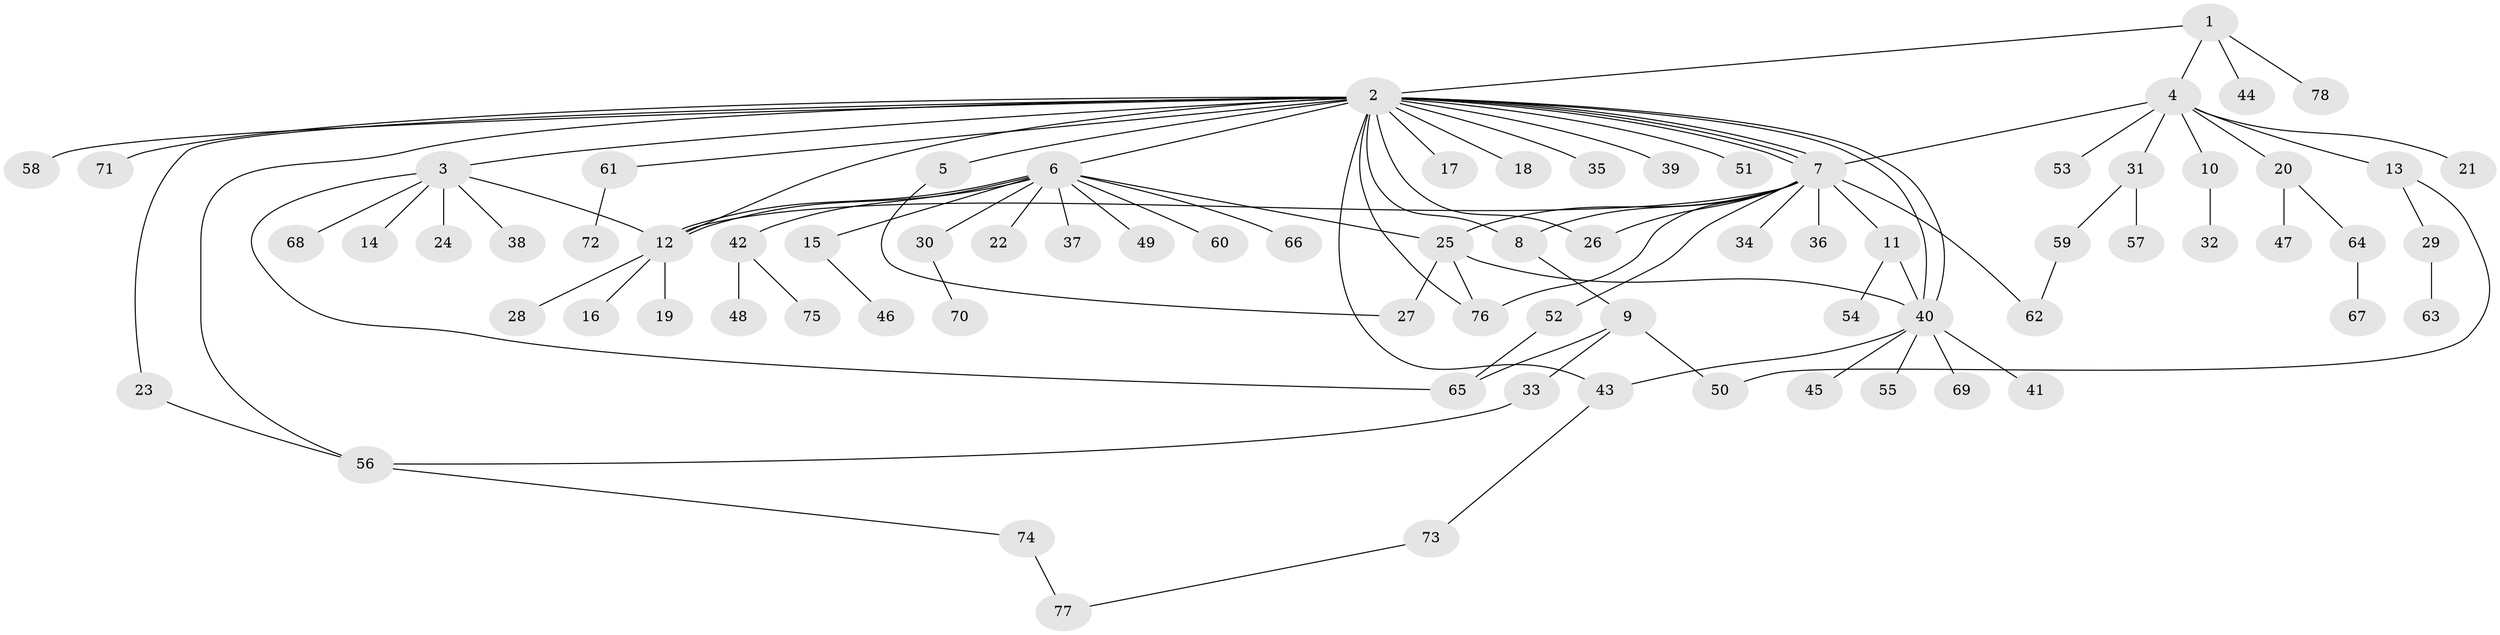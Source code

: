 // Generated by graph-tools (version 1.1) at 2025/48/03/09/25 04:48:34]
// undirected, 78 vertices, 101 edges
graph export_dot {
graph [start="1"]
  node [color=gray90,style=filled];
  1;
  2;
  3;
  4;
  5;
  6;
  7;
  8;
  9;
  10;
  11;
  12;
  13;
  14;
  15;
  16;
  17;
  18;
  19;
  20;
  21;
  22;
  23;
  24;
  25;
  26;
  27;
  28;
  29;
  30;
  31;
  32;
  33;
  34;
  35;
  36;
  37;
  38;
  39;
  40;
  41;
  42;
  43;
  44;
  45;
  46;
  47;
  48;
  49;
  50;
  51;
  52;
  53;
  54;
  55;
  56;
  57;
  58;
  59;
  60;
  61;
  62;
  63;
  64;
  65;
  66;
  67;
  68;
  69;
  70;
  71;
  72;
  73;
  74;
  75;
  76;
  77;
  78;
  1 -- 2;
  1 -- 4;
  1 -- 44;
  1 -- 78;
  2 -- 3;
  2 -- 5;
  2 -- 6;
  2 -- 7;
  2 -- 7;
  2 -- 7;
  2 -- 8;
  2 -- 12;
  2 -- 17;
  2 -- 18;
  2 -- 23;
  2 -- 26;
  2 -- 35;
  2 -- 39;
  2 -- 40;
  2 -- 40;
  2 -- 43;
  2 -- 51;
  2 -- 56;
  2 -- 58;
  2 -- 61;
  2 -- 71;
  2 -- 76;
  3 -- 12;
  3 -- 14;
  3 -- 24;
  3 -- 38;
  3 -- 65;
  3 -- 68;
  4 -- 7;
  4 -- 10;
  4 -- 13;
  4 -- 20;
  4 -- 21;
  4 -- 31;
  4 -- 53;
  5 -- 27;
  6 -- 12;
  6 -- 12;
  6 -- 15;
  6 -- 22;
  6 -- 25;
  6 -- 30;
  6 -- 37;
  6 -- 42;
  6 -- 49;
  6 -- 60;
  6 -- 66;
  7 -- 8;
  7 -- 11;
  7 -- 12;
  7 -- 25;
  7 -- 26;
  7 -- 34;
  7 -- 36;
  7 -- 52;
  7 -- 62;
  7 -- 76;
  8 -- 9;
  9 -- 33;
  9 -- 50;
  9 -- 65;
  10 -- 32;
  11 -- 40;
  11 -- 54;
  12 -- 16;
  12 -- 19;
  12 -- 28;
  13 -- 29;
  13 -- 50;
  15 -- 46;
  20 -- 47;
  20 -- 64;
  23 -- 56;
  25 -- 27;
  25 -- 40;
  25 -- 76;
  29 -- 63;
  30 -- 70;
  31 -- 57;
  31 -- 59;
  33 -- 56;
  40 -- 41;
  40 -- 43;
  40 -- 45;
  40 -- 55;
  40 -- 69;
  42 -- 48;
  42 -- 75;
  43 -- 73;
  52 -- 65;
  56 -- 74;
  59 -- 62;
  61 -- 72;
  64 -- 67;
  73 -- 77;
  74 -- 77;
}
